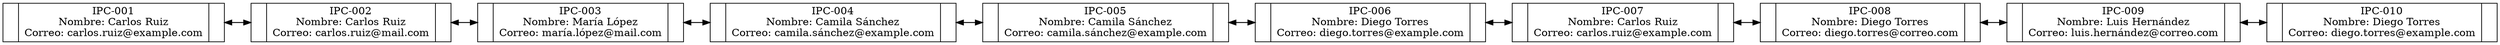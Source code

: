 digraph G {
    charset="utf-8"
    rankdir=LR;
    node[shape=record, height=.1]
    nodo1[label="{<f1>|IPC-001\nNombre: Carlos Ruiz\nCorreo: carlos.ruiz@example.com|<f2>}"];
    nodo2[label="{<f1>|IPC-002\nNombre: Carlos Ruiz\nCorreo: carlos.ruiz@mail.com|<f2>}"];
    nodo3[label="{<f1>|IPC-003\nNombre: María López\nCorreo: maría.lópez@mail.com|<f2>}"];
    nodo4[label="{<f1>|IPC-004\nNombre: Camila Sánchez\nCorreo: camila.sánchez@example.com|<f2>}"];
    nodo5[label="{<f1>|IPC-005\nNombre: Camila Sánchez\nCorreo: camila.sánchez@example.com|<f2>}"];
    nodo6[label="{<f1>|IPC-006\nNombre: Diego Torres\nCorreo: diego.torres@example.com|<f2>}"];
    nodo7[label="{<f1>|IPC-007\nNombre: Carlos Ruiz\nCorreo: carlos.ruiz@example.com|<f2>}"];
    nodo8[label="{<f1>|IPC-008\nNombre: Diego Torres\nCorreo: diego.torres@correo.com|<f2>}"];
    nodo9[label="{<f1>|IPC-009\nNombre: Luis Hernández\nCorreo: luis.hernández@correo.com|<f2>}"];
    nodo10[label="{<f1>|IPC-010\nNombre: Diego Torres\nCorreo: diego.torres@example.com|<f2>}"];
    nodo1:f2 -> nodo2:f1;
    nodo2:f1 -> nodo1:f2;
    nodo2:f2 -> nodo3:f1;
    nodo3:f1 -> nodo2:f2;
    nodo3:f2 -> nodo4:f1;
    nodo4:f1 -> nodo3:f2;
    nodo4:f2 -> nodo5:f1;
    nodo5:f1 -> nodo4:f2;
    nodo5:f2 -> nodo6:f1;
    nodo6:f1 -> nodo5:f2;
    nodo6:f2 -> nodo7:f1;
    nodo7:f1 -> nodo6:f2;
    nodo7:f2 -> nodo8:f1;
    nodo8:f1 -> nodo7:f2;
    nodo8:f2 -> nodo9:f1;
    nodo9:f1 -> nodo8:f2;
    nodo9:f2 -> nodo10:f1;
    nodo10:f1 -> nodo9:f2;
}